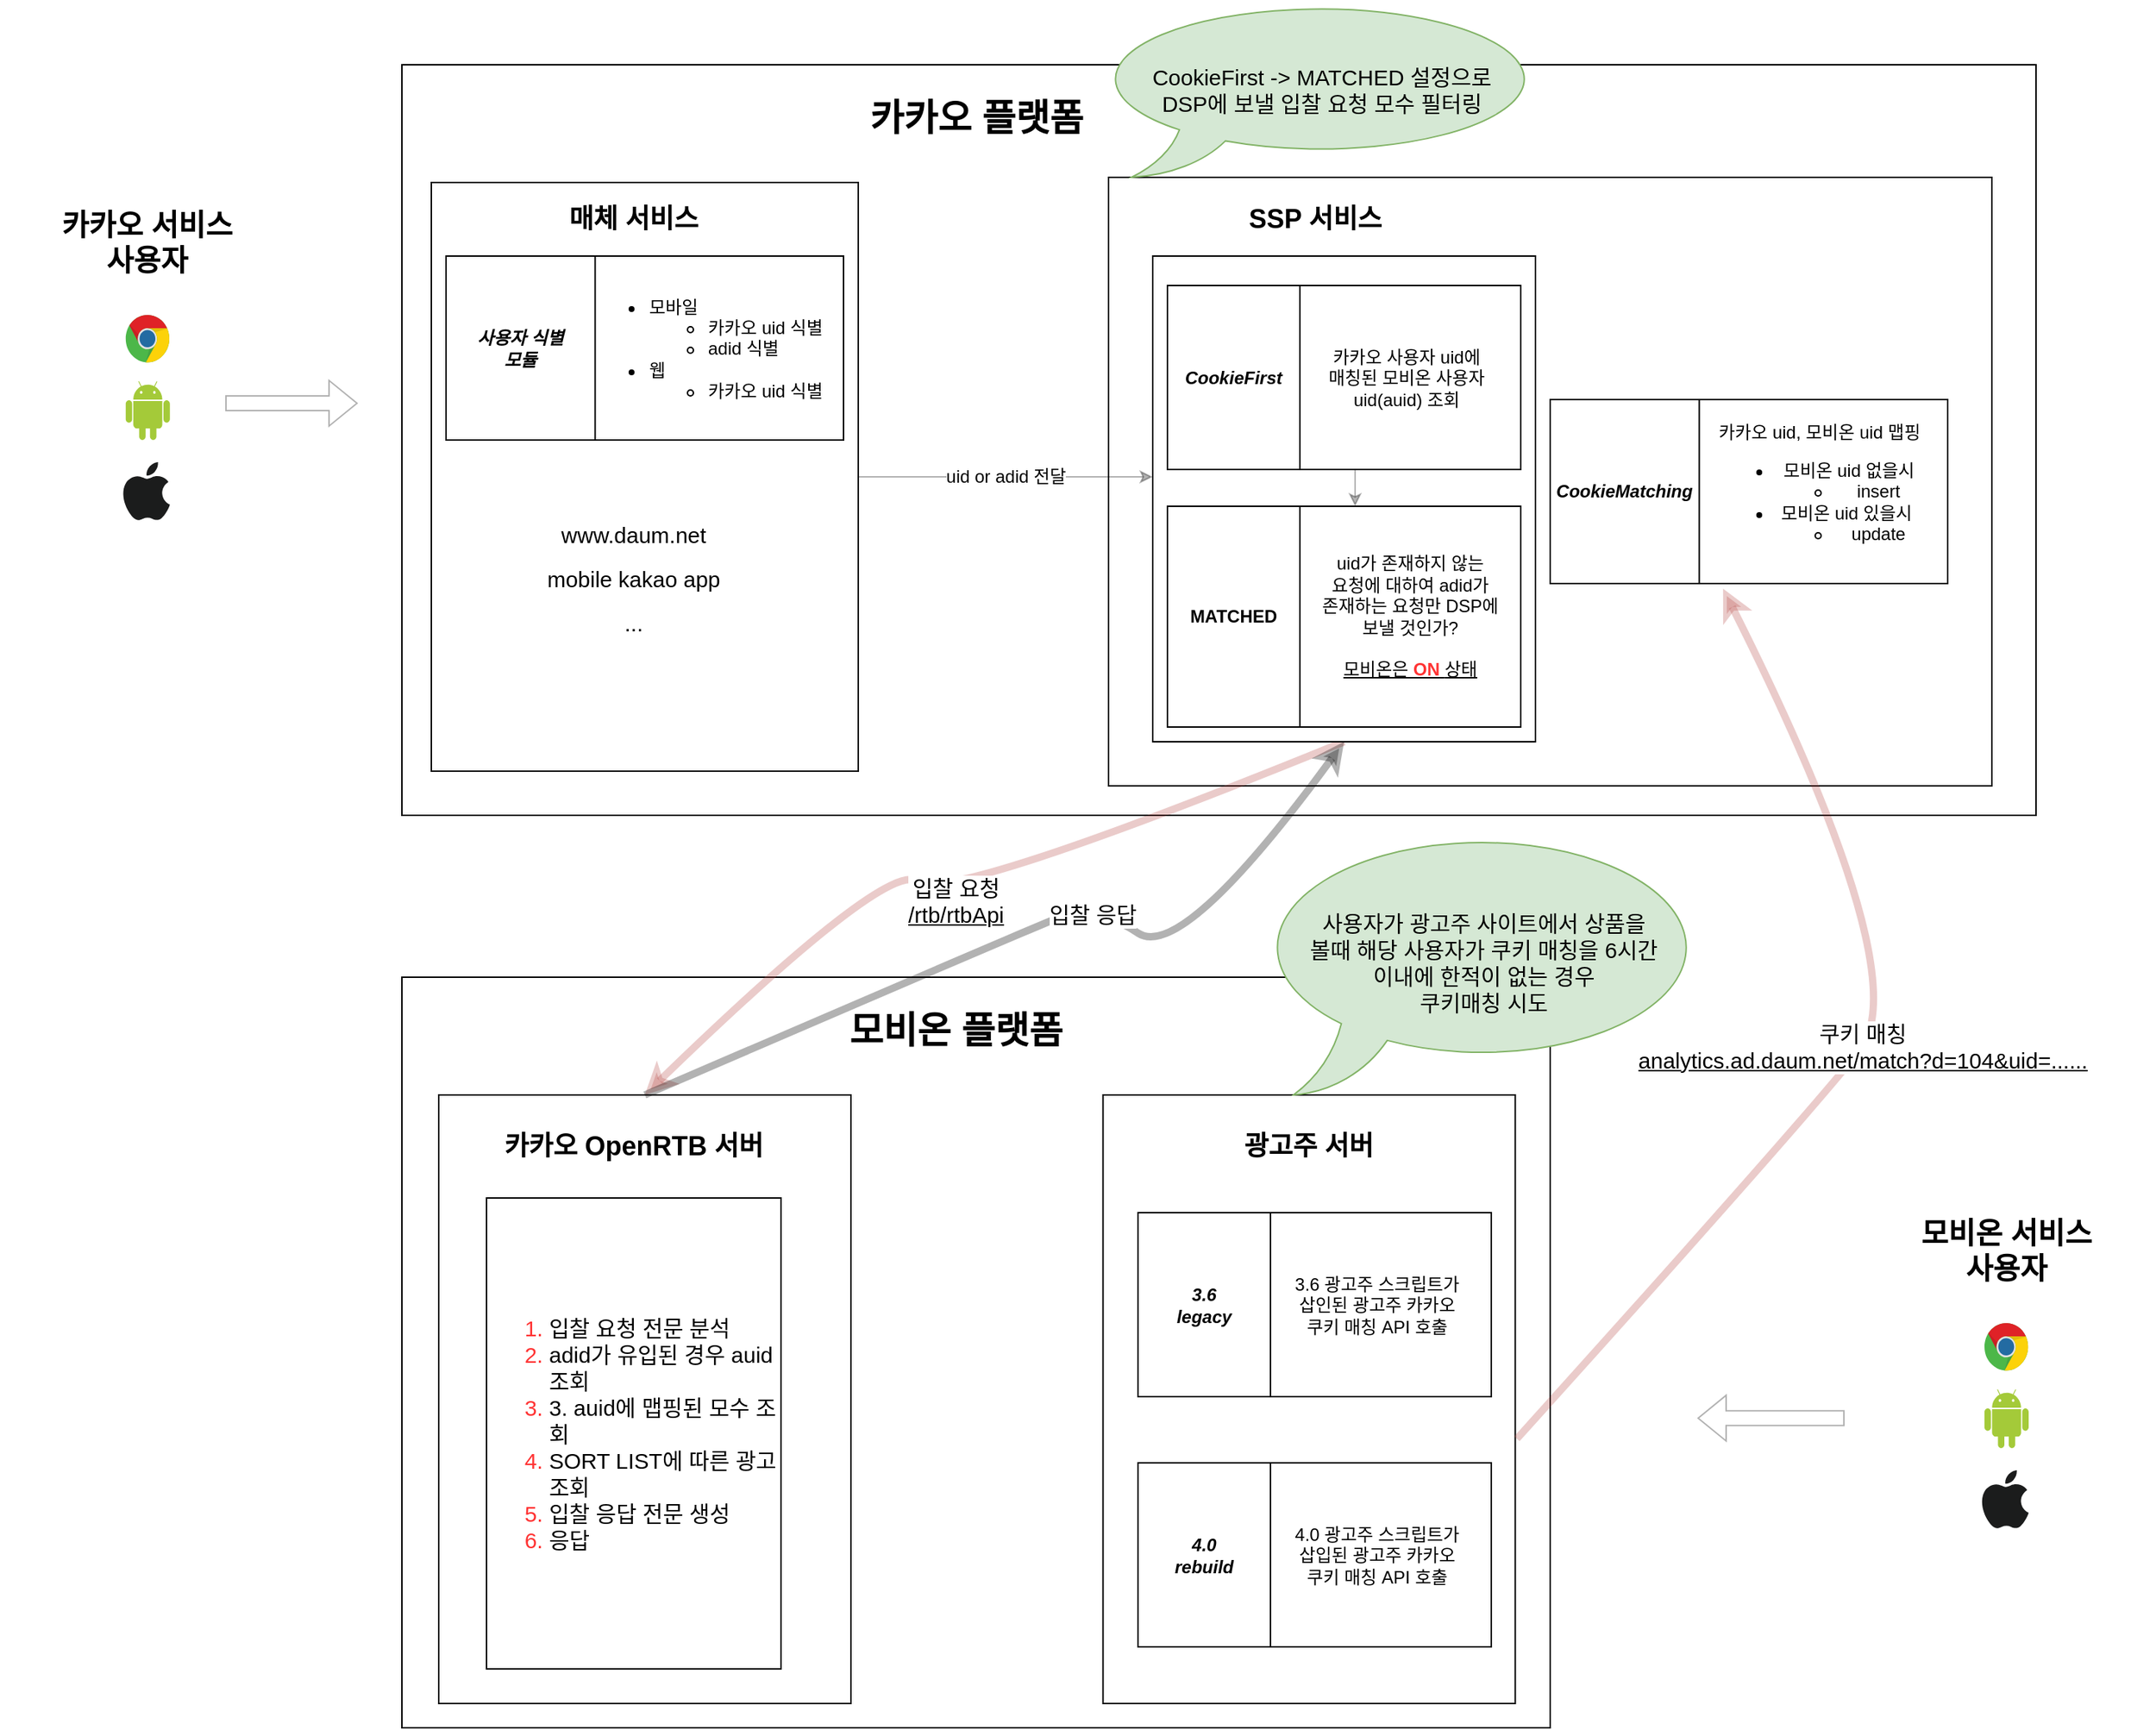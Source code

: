 <mxfile version="15.5.4" type="github">
  <diagram id="_dlns_Dd5ReVDMEz_RVe" name="Page-1">
    <mxGraphModel dx="1662" dy="839" grid="1" gridSize="10" guides="1" tooltips="1" connect="1" arrows="1" fold="1" page="1" pageScale="1" pageWidth="827" pageHeight="1169" math="0" shadow="0">
      <root>
        <mxCell id="0" />
        <mxCell id="1" parent="0" />
        <mxCell id="AgAntlIaIiCfEKC43YWO-29" value="" style="verticalLabelPosition=bottom;verticalAlign=top;html=1;shape=mxgraph.basic.rect;fillColor2=none;strokeWidth=1;size=20;indent=5;fontSize=12;" vertex="1" parent="1">
          <mxGeometry x="300" y="440" width="1110" height="510" as="geometry" />
        </mxCell>
        <mxCell id="AgAntlIaIiCfEKC43YWO-10" value="카카오 서비스&lt;br&gt;사용자" style="text;html=1;strokeColor=none;fillColor=none;align=center;verticalAlign=middle;whiteSpace=wrap;rounded=0;fontStyle=1;fontSize=20;" vertex="1" parent="1">
          <mxGeometry x="27.4" y="545" width="200" height="30" as="geometry" />
        </mxCell>
        <mxCell id="AgAntlIaIiCfEKC43YWO-13" value="" style="dashed=0;outlineConnect=0;html=1;align=center;labelPosition=center;verticalLabelPosition=bottom;verticalAlign=top;shape=mxgraph.weblogos.android;fillColor=#A4CA39;strokeColor=none" vertex="1" parent="1">
          <mxGeometry x="112.4" y="655" width="30" height="40" as="geometry" />
        </mxCell>
        <mxCell id="AgAntlIaIiCfEKC43YWO-14" value="" style="dashed=0;outlineConnect=0;html=1;align=center;labelPosition=center;verticalLabelPosition=bottom;verticalAlign=top;shape=mxgraph.weblogos.apple;fillColor=#1B1C1C;strokeColor=none" vertex="1" parent="1">
          <mxGeometry x="110" y="710" width="32.4" height="40" as="geometry" />
        </mxCell>
        <mxCell id="AgAntlIaIiCfEKC43YWO-15" value="" style="dashed=0;outlineConnect=0;html=1;align=center;labelPosition=center;verticalLabelPosition=bottom;verticalAlign=top;shape=mxgraph.weblogos.chrome" vertex="1" parent="1">
          <mxGeometry x="112.4" y="610" width="30" height="33" as="geometry" />
        </mxCell>
        <mxCell id="AgAntlIaIiCfEKC43YWO-23" value="" style="rounded=0;whiteSpace=wrap;html=1;fontSize=12;" vertex="1" parent="1">
          <mxGeometry x="320" y="520" width="290" height="400" as="geometry" />
        </mxCell>
        <mxCell id="AgAntlIaIiCfEKC43YWO-26" value="" style="shape=flexArrow;endArrow=classic;html=1;rounded=0;fontSize=12;opacity=30;" edge="1" parent="1">
          <mxGeometry width="50" height="50" relative="1" as="geometry">
            <mxPoint x="180" y="670" as="sourcePoint" />
            <mxPoint x="270" y="670" as="targetPoint" />
          </mxGeometry>
        </mxCell>
        <mxCell id="AgAntlIaIiCfEKC43YWO-28" value="" style="rounded=0;whiteSpace=wrap;html=1;fontSize=12;" vertex="1" parent="1">
          <mxGeometry x="780" y="516.5" width="600" height="413.5" as="geometry" />
        </mxCell>
        <mxCell id="AgAntlIaIiCfEKC43YWO-30" value="uid or adid 전달" style="endArrow=classic;html=1;rounded=0;fontSize=12;opacity=30;exitX=1;exitY=0.5;exitDx=0;exitDy=0;" edge="1" parent="1" source="AgAntlIaIiCfEKC43YWO-23">
          <mxGeometry width="50" height="50" relative="1" as="geometry">
            <mxPoint x="340" y="500" as="sourcePoint" />
            <mxPoint x="810" y="720" as="targetPoint" />
          </mxGeometry>
        </mxCell>
        <mxCell id="AgAntlIaIiCfEKC43YWO-33" value="SSP 서비스" style="text;html=1;strokeColor=none;fillColor=none;align=center;verticalAlign=middle;whiteSpace=wrap;rounded=0;fontSize=18;fontStyle=1" vertex="1" parent="1">
          <mxGeometry x="862.5" y="530" width="115" height="30" as="geometry" />
        </mxCell>
        <mxCell id="AgAntlIaIiCfEKC43YWO-50" value="매체 서비스" style="text;html=1;strokeColor=none;fillColor=none;align=center;verticalAlign=middle;whiteSpace=wrap;rounded=0;fontSize=18;fontStyle=1" vertex="1" parent="1">
          <mxGeometry x="400" y="530" width="115" height="30" as="geometry" />
        </mxCell>
        <mxCell id="AgAntlIaIiCfEKC43YWO-51" value="카카오 플랫폼" style="text;html=1;strokeColor=none;fillColor=none;align=center;verticalAlign=middle;whiteSpace=wrap;rounded=0;fontSize=25;fontStyle=1" vertex="1" parent="1">
          <mxGeometry x="603.75" y="460" width="172.5" height="30" as="geometry" />
        </mxCell>
        <mxCell id="AgAntlIaIiCfEKC43YWO-58" value="" style="group" vertex="1" connectable="0" parent="1">
          <mxGeometry x="330" y="570" width="270" height="125" as="geometry" />
        </mxCell>
        <mxCell id="AgAntlIaIiCfEKC43YWO-59" value="&lt;ul&gt;&lt;li&gt;모바일&lt;/li&gt;&lt;ul&gt;&lt;li&gt;카카오 uid 식별&lt;/li&gt;&lt;li&gt;adid 식별&lt;/li&gt;&lt;/ul&gt;&lt;li&gt;웹&lt;/li&gt;&lt;ul&gt;&lt;li&gt;카카오 uid 식별&lt;/li&gt;&lt;/ul&gt;&lt;/ul&gt;" style="rounded=0;whiteSpace=wrap;html=1;fontSize=12;align=left;" vertex="1" parent="AgAntlIaIiCfEKC43YWO-58">
          <mxGeometry x="95.625" width="174.375" height="125.0" as="geometry" />
        </mxCell>
        <mxCell id="AgAntlIaIiCfEKC43YWO-60" value="사용자 식별&lt;br&gt;모듈" style="rounded=0;whiteSpace=wrap;html=1;fontSize=12;fontStyle=3" vertex="1" parent="AgAntlIaIiCfEKC43YWO-58">
          <mxGeometry width="101.25" height="125.0" as="geometry" />
        </mxCell>
        <mxCell id="AgAntlIaIiCfEKC43YWO-61" value="&lt;font style=&quot;font-size: 15px&quot;&gt;www.daum.net&lt;br&gt;mobile kakao app&lt;br&gt;...&lt;br&gt;&lt;/font&gt;" style="text;html=1;strokeColor=none;fillColor=none;align=center;verticalAlign=middle;whiteSpace=wrap;rounded=0;fontSize=25;" vertex="1" parent="1">
          <mxGeometry x="385" y="770" width="145" height="30" as="geometry" />
        </mxCell>
        <mxCell id="AgAntlIaIiCfEKC43YWO-65" value="&lt;div&gt;&lt;span&gt;CookieFirst -&amp;gt; MATCHED 설정으로&lt;/span&gt;&lt;/div&gt;DSP에 보낼 입찰 요청 모수 필터링" style="whiteSpace=wrap;html=1;shape=mxgraph.basic.oval_callout;fontSize=15;align=center;fillColor=#d5e8d4;strokeColor=#82b366;" vertex="1" parent="1">
          <mxGeometry x="770" y="396.5" width="310" height="120" as="geometry" />
        </mxCell>
        <mxCell id="AgAntlIaIiCfEKC43YWO-66" value="" style="verticalLabelPosition=bottom;verticalAlign=top;html=1;shape=mxgraph.basic.rect;fillColor2=none;strokeWidth=1;size=20;indent=5;fontSize=12;" vertex="1" parent="1">
          <mxGeometry x="300" y="1060" width="780" height="510" as="geometry" />
        </mxCell>
        <mxCell id="AgAntlIaIiCfEKC43YWO-67" value="모비온 플랫폼" style="text;html=1;strokeColor=none;fillColor=none;align=center;verticalAlign=middle;whiteSpace=wrap;rounded=0;fontSize=25;fontStyle=1" vertex="1" parent="1">
          <mxGeometry x="590" y="1080" width="172.5" height="30" as="geometry" />
        </mxCell>
        <mxCell id="AgAntlIaIiCfEKC43YWO-68" value="" style="rounded=0;whiteSpace=wrap;html=1;fontSize=12;" vertex="1" parent="1">
          <mxGeometry x="325" y="1140" width="280" height="413.5" as="geometry" />
        </mxCell>
        <mxCell id="AgAntlIaIiCfEKC43YWO-69" value="카카오 OpenRTB 서버" style="text;html=1;strokeColor=none;fillColor=none;align=center;verticalAlign=middle;whiteSpace=wrap;rounded=0;fontSize=18;fontStyle=1" vertex="1" parent="1">
          <mxGeometry x="361.25" y="1160" width="192.5" height="30" as="geometry" />
        </mxCell>
        <mxCell id="AgAntlIaIiCfEKC43YWO-70" value="&lt;ol&gt;&lt;li&gt;&lt;font color=&quot;#000000&quot;&gt;입찰 요청 전문 분석&lt;/font&gt;&lt;/li&gt;&lt;li&gt;&lt;font color=&quot;#000000&quot;&gt;adid가 유입된 경우 auid 조회&lt;/font&gt;&lt;/li&gt;&lt;li&gt;&lt;font color=&quot;#000000&quot;&gt;3. auid에 맵핑된 모수 조회&lt;/font&gt;&lt;/li&gt;&lt;li&gt;&lt;font color=&quot;#000000&quot;&gt;SORT LIST에 따른 광고 조회&lt;/font&gt;&lt;/li&gt;&lt;li&gt;&lt;font color=&quot;#000000&quot;&gt;입찰 응답 전문 생성&lt;/font&gt;&lt;/li&gt;&lt;li&gt;&lt;font color=&quot;#000000&quot;&gt;응답&lt;/font&gt;&lt;/li&gt;&lt;/ol&gt;" style="rounded=0;whiteSpace=wrap;html=1;fontSize=15;fontColor=#FF3333;align=left;" vertex="1" parent="1">
          <mxGeometry x="357.5" y="1210" width="200" height="320" as="geometry" />
        </mxCell>
        <mxCell id="AgAntlIaIiCfEKC43YWO-71" value="" style="rounded=0;whiteSpace=wrap;html=1;fontSize=12;" vertex="1" parent="1">
          <mxGeometry x="776.25" y="1140" width="280" height="413.5" as="geometry" />
        </mxCell>
        <mxCell id="AgAntlIaIiCfEKC43YWO-72" value="광고주 서버" style="text;html=1;strokeColor=none;fillColor=none;align=center;verticalAlign=middle;whiteSpace=wrap;rounded=0;fontSize=18;fontStyle=1" vertex="1" parent="1">
          <mxGeometry x="836.25" y="1160" width="160" height="30" as="geometry" />
        </mxCell>
        <mxCell id="AgAntlIaIiCfEKC43YWO-73" value="" style="group" vertex="1" connectable="0" parent="1">
          <mxGeometry x="800" y="1220" width="240" height="125" as="geometry" />
        </mxCell>
        <mxCell id="AgAntlIaIiCfEKC43YWO-74" value="카카오 사용자 uid에&lt;br&gt;매칭된 모비온 사용자 uid(auid) 조회" style="rounded=0;whiteSpace=wrap;html=1;fontSize=12;" vertex="1" parent="AgAntlIaIiCfEKC43YWO-73">
          <mxGeometry x="85" width="155" height="125.0" as="geometry" />
        </mxCell>
        <mxCell id="AgAntlIaIiCfEKC43YWO-75" value="3.6&lt;br&gt;legacy" style="rounded=0;whiteSpace=wrap;html=1;fontSize=12;fontStyle=3" vertex="1" parent="AgAntlIaIiCfEKC43YWO-73">
          <mxGeometry width="90" height="125.0" as="geometry" />
        </mxCell>
        <mxCell id="AgAntlIaIiCfEKC43YWO-76" value="" style="group" vertex="1" connectable="0" parent="1">
          <mxGeometry x="800" y="1220" width="240" height="125" as="geometry" />
        </mxCell>
        <mxCell id="AgAntlIaIiCfEKC43YWO-77" value="3.6 광고주 스크립트가&lt;br&gt;삽인된 광고주 카카오&lt;br&gt;쿠키 매칭 API 호출" style="rounded=0;whiteSpace=wrap;html=1;fontSize=12;" vertex="1" parent="AgAntlIaIiCfEKC43YWO-76">
          <mxGeometry x="85" width="155" height="125.0" as="geometry" />
        </mxCell>
        <mxCell id="AgAntlIaIiCfEKC43YWO-78" value="3.6&lt;br&gt;legacy" style="rounded=0;whiteSpace=wrap;html=1;fontSize=12;fontStyle=3" vertex="1" parent="AgAntlIaIiCfEKC43YWO-76">
          <mxGeometry width="90" height="125.0" as="geometry" />
        </mxCell>
        <mxCell id="AgAntlIaIiCfEKC43YWO-79" value="" style="group" vertex="1" connectable="0" parent="1">
          <mxGeometry x="800" y="1390" width="240" height="125" as="geometry" />
        </mxCell>
        <mxCell id="AgAntlIaIiCfEKC43YWO-80" value="4.0 광고주 스크립트가&lt;br&gt;삽입된 광고주 카카오&lt;br&gt;쿠키 매칭 API 호출" style="rounded=0;whiteSpace=wrap;html=1;fontSize=12;" vertex="1" parent="AgAntlIaIiCfEKC43YWO-79">
          <mxGeometry x="85" width="155" height="125.0" as="geometry" />
        </mxCell>
        <mxCell id="AgAntlIaIiCfEKC43YWO-81" value="4.0&lt;br&gt;rebuild" style="rounded=0;whiteSpace=wrap;html=1;fontSize=12;fontStyle=3" vertex="1" parent="AgAntlIaIiCfEKC43YWO-79">
          <mxGeometry width="90" height="125.0" as="geometry" />
        </mxCell>
        <mxCell id="AgAntlIaIiCfEKC43YWO-82" value="입찰 요청&lt;br&gt;&lt;u&gt;/rtb/rtbApi&lt;/u&gt;" style="curved=1;endArrow=classic;html=1;rounded=0;fontSize=15;fontColor=#000000;opacity=30;entryX=0.5;entryY=0;entryDx=0;entryDy=0;exitX=0.5;exitY=1;exitDx=0;exitDy=0;fillColor=#f8cecc;strokeColor=#b85450;strokeWidth=5;" edge="1" parent="1" source="AgAntlIaIiCfEKC43YWO-84" target="AgAntlIaIiCfEKC43YWO-68">
          <mxGeometry width="50" height="50" relative="1" as="geometry">
            <mxPoint x="620" y="1010" as="sourcePoint" />
            <mxPoint x="670" y="960" as="targetPoint" />
            <Array as="points">
              <mxPoint x="670" y="1010" />
              <mxPoint x="630" y="980" />
            </Array>
          </mxGeometry>
        </mxCell>
        <mxCell id="AgAntlIaIiCfEKC43YWO-83" value="사용자가 광고주 사이트에서 상품을&lt;br&gt;볼때 해당 사용자가 쿠키 매칭을 6시간&lt;br&gt;이내에 한적이 없는 경우&lt;br&gt;쿠키매칭 시도&lt;div&gt;&lt;/div&gt;" style="whiteSpace=wrap;html=1;shape=mxgraph.basic.oval_callout;fontSize=15;align=center;fillColor=#d5e8d4;strokeColor=#82b366;" vertex="1" parent="1">
          <mxGeometry x="880" y="960" width="310" height="180" as="geometry" />
        </mxCell>
        <mxCell id="AgAntlIaIiCfEKC43YWO-86" value="" style="group" vertex="1" connectable="0" parent="1">
          <mxGeometry x="810" y="570" width="260" height="330" as="geometry" />
        </mxCell>
        <mxCell id="AgAntlIaIiCfEKC43YWO-84" value="" style="rounded=0;whiteSpace=wrap;html=1;fontSize=15;fontColor=#000000;align=left;" vertex="1" parent="AgAntlIaIiCfEKC43YWO-86">
          <mxGeometry width="260" height="330" as="geometry" />
        </mxCell>
        <mxCell id="AgAntlIaIiCfEKC43YWO-49" value="" style="endArrow=classic;html=1;rounded=0;fontSize=12;opacity=30;exitX=0.274;exitY=1;exitDx=0;exitDy=0;entryX=0.25;entryY=0;entryDx=0;entryDy=0;exitPerimeter=0;" edge="1" parent="AgAntlIaIiCfEKC43YWO-86" source="AgAntlIaIiCfEKC43YWO-32">
          <mxGeometry width="50" height="50" relative="1" as="geometry">
            <mxPoint x="240" y="253" as="sourcePoint" />
            <mxPoint x="137.5" y="170" as="targetPoint" />
          </mxGeometry>
        </mxCell>
        <mxCell id="AgAntlIaIiCfEKC43YWO-44" value="" style="group" vertex="1" connectable="0" parent="AgAntlIaIiCfEKC43YWO-86">
          <mxGeometry x="10" y="20" width="240" height="125" as="geometry" />
        </mxCell>
        <mxCell id="AgAntlIaIiCfEKC43YWO-32" value="카카오 사용자 uid에&lt;br&gt;매칭된 모비온 사용자 uid(auid) 조회" style="rounded=0;whiteSpace=wrap;html=1;fontSize=12;" vertex="1" parent="AgAntlIaIiCfEKC43YWO-44">
          <mxGeometry x="85" width="155" height="125.0" as="geometry" />
        </mxCell>
        <mxCell id="AgAntlIaIiCfEKC43YWO-43" value="CookieFirst" style="rounded=0;whiteSpace=wrap;html=1;fontSize=12;fontStyle=3" vertex="1" parent="AgAntlIaIiCfEKC43YWO-44">
          <mxGeometry width="90" height="125.0" as="geometry" />
        </mxCell>
        <mxCell id="AgAntlIaIiCfEKC43YWO-46" value="" style="group" vertex="1" connectable="0" parent="AgAntlIaIiCfEKC43YWO-86">
          <mxGeometry x="10" y="170" width="240" height="150" as="geometry" />
        </mxCell>
        <mxCell id="AgAntlIaIiCfEKC43YWO-35" value="uid가 존재하지 않는 &lt;br&gt;요청에 대하여 adid가 &lt;br&gt;존재하는 요청만 DSP에&lt;br&gt;보낼 것인가?&lt;br&gt;&lt;br&gt;&lt;u&gt;모비온은 &lt;b&gt;&lt;font color=&quot;#ff3333&quot;&gt;ON&lt;/font&gt; &lt;/b&gt;상태&lt;/u&gt;" style="rounded=0;whiteSpace=wrap;html=1;fontSize=12;" vertex="1" parent="AgAntlIaIiCfEKC43YWO-46">
          <mxGeometry x="90" width="150" height="150" as="geometry" />
        </mxCell>
        <mxCell id="AgAntlIaIiCfEKC43YWO-45" value="MATCHED" style="rounded=0;whiteSpace=wrap;html=1;fontSize=12;fontStyle=1" vertex="1" parent="AgAntlIaIiCfEKC43YWO-46">
          <mxGeometry width="90" height="150" as="geometry" />
        </mxCell>
        <mxCell id="AgAntlIaIiCfEKC43YWO-87" value="" style="group" vertex="1" connectable="0" parent="1">
          <mxGeometry x="330" y="570" width="270" height="125" as="geometry" />
        </mxCell>
        <mxCell id="AgAntlIaIiCfEKC43YWO-88" value="&lt;ul&gt;&lt;li&gt;모바일&lt;/li&gt;&lt;ul&gt;&lt;li&gt;카카오 uid 식별&lt;/li&gt;&lt;li&gt;adid 식별&lt;/li&gt;&lt;/ul&gt;&lt;li&gt;웹&lt;/li&gt;&lt;ul&gt;&lt;li&gt;카카오 uid 식별&lt;/li&gt;&lt;/ul&gt;&lt;/ul&gt;" style="rounded=0;whiteSpace=wrap;html=1;fontSize=12;align=left;" vertex="1" parent="AgAntlIaIiCfEKC43YWO-87">
          <mxGeometry x="95.625" width="174.375" height="125.0" as="geometry" />
        </mxCell>
        <mxCell id="AgAntlIaIiCfEKC43YWO-89" value="사용자 식별&lt;br&gt;모듈" style="rounded=0;whiteSpace=wrap;html=1;fontSize=12;fontStyle=3" vertex="1" parent="AgAntlIaIiCfEKC43YWO-87">
          <mxGeometry width="101.25" height="125.0" as="geometry" />
        </mxCell>
        <mxCell id="AgAntlIaIiCfEKC43YWO-91" value="입찰 응답" style="curved=1;endArrow=classic;html=1;rounded=0;fontSize=15;fontColor=#000000;strokeWidth=5;opacity=30;entryX=0.5;entryY=1;entryDx=0;entryDy=0;exitX=0.5;exitY=0;exitDx=0;exitDy=0;" edge="1" parent="1" source="AgAntlIaIiCfEKC43YWO-68" target="AgAntlIaIiCfEKC43YWO-84">
          <mxGeometry x="0.114" y="-6" width="50" height="50" relative="1" as="geometry">
            <mxPoint x="750" y="1110" as="sourcePoint" />
            <mxPoint x="800" y="1060" as="targetPoint" />
            <Array as="points">
              <mxPoint x="720" y="1030" />
              <mxPoint x="770" y="1010" />
              <mxPoint x="830" y="1050" />
            </Array>
            <mxPoint as="offset" />
          </mxGeometry>
        </mxCell>
        <mxCell id="AgAntlIaIiCfEKC43YWO-95" value="쿠키 매칭&lt;br&gt;&lt;u&gt;analytics.ad.daum.net/match?d=104&amp;amp;uid=......&lt;/u&gt;" style="curved=1;endArrow=classic;html=1;rounded=0;fontSize=15;fontColor=#000000;opacity=30;entryX=0.125;entryY=1.028;entryDx=0;entryDy=0;exitX=1.004;exitY=0.565;exitDx=0;exitDy=0;fillColor=#f8cecc;strokeColor=#b85450;strokeWidth=5;entryPerimeter=0;exitPerimeter=0;" edge="1" parent="1" source="AgAntlIaIiCfEKC43YWO-71" target="AgAntlIaIiCfEKC43YWO-93">
          <mxGeometry width="50" height="50" relative="1" as="geometry">
            <mxPoint x="1531.25" y="980" as="sourcePoint" />
            <mxPoint x="1056.25" y="1220.0" as="targetPoint" />
            <Array as="points">
              <mxPoint x="1250" y="1160" />
              <mxPoint x="1330" y="1060" />
            </Array>
          </mxGeometry>
        </mxCell>
        <mxCell id="AgAntlIaIiCfEKC43YWO-96" value="" style="group" vertex="1" connectable="0" parent="1">
          <mxGeometry x="1080" y="667.5" width="270" height="125" as="geometry" />
        </mxCell>
        <mxCell id="AgAntlIaIiCfEKC43YWO-93" value="&lt;div&gt;카카오 uid, 모비온 uid 맵핑&lt;/div&gt;&lt;div&gt;&lt;ul&gt;&lt;li&gt;모비온 uid 없을시&lt;/li&gt;&lt;ul&gt;&lt;li&gt;insert&lt;/li&gt;&lt;/ul&gt;&lt;li&gt;모비온 uid 있을시&amp;nbsp;&lt;/li&gt;&lt;ul&gt;&lt;li&gt;update&lt;/li&gt;&lt;/ul&gt;&lt;/ul&gt;&lt;/div&gt;" style="rounded=0;whiteSpace=wrap;html=1;fontSize=12;align=center;" vertex="1" parent="AgAntlIaIiCfEKC43YWO-96">
          <mxGeometry x="95.625" width="174.375" height="125.0" as="geometry" />
        </mxCell>
        <mxCell id="AgAntlIaIiCfEKC43YWO-94" value="CookieMatching" style="rounded=0;whiteSpace=wrap;html=1;fontSize=12;fontStyle=3" vertex="1" parent="AgAntlIaIiCfEKC43YWO-96">
          <mxGeometry width="101.25" height="125.0" as="geometry" />
        </mxCell>
        <mxCell id="AgAntlIaIiCfEKC43YWO-97" value="모비온 서비스&lt;br&gt;사용자" style="text;html=1;strokeColor=none;fillColor=none;align=center;verticalAlign=middle;whiteSpace=wrap;rounded=0;fontStyle=1;fontSize=20;" vertex="1" parent="1">
          <mxGeometry x="1290" y="1230" width="200" height="30" as="geometry" />
        </mxCell>
        <mxCell id="AgAntlIaIiCfEKC43YWO-98" value="" style="dashed=0;outlineConnect=0;html=1;align=center;labelPosition=center;verticalLabelPosition=bottom;verticalAlign=top;shape=mxgraph.weblogos.android;fillColor=#A4CA39;strokeColor=none" vertex="1" parent="1">
          <mxGeometry x="1375" y="1340" width="30" height="40" as="geometry" />
        </mxCell>
        <mxCell id="AgAntlIaIiCfEKC43YWO-99" value="" style="dashed=0;outlineConnect=0;html=1;align=center;labelPosition=center;verticalLabelPosition=bottom;verticalAlign=top;shape=mxgraph.weblogos.apple;fillColor=#1B1C1C;strokeColor=none" vertex="1" parent="1">
          <mxGeometry x="1372.6" y="1395" width="32.4" height="40" as="geometry" />
        </mxCell>
        <mxCell id="AgAntlIaIiCfEKC43YWO-100" value="" style="dashed=0;outlineConnect=0;html=1;align=center;labelPosition=center;verticalLabelPosition=bottom;verticalAlign=top;shape=mxgraph.weblogos.chrome" vertex="1" parent="1">
          <mxGeometry x="1375" y="1295" width="30" height="33" as="geometry" />
        </mxCell>
        <mxCell id="AgAntlIaIiCfEKC43YWO-101" value="" style="shape=flexArrow;endArrow=classic;html=1;rounded=0;fontSize=12;opacity=30;" edge="1" parent="1">
          <mxGeometry width="50" height="50" relative="1" as="geometry">
            <mxPoint x="1280" y="1359.58" as="sourcePoint" />
            <mxPoint x="1180" y="1359.58" as="targetPoint" />
          </mxGeometry>
        </mxCell>
      </root>
    </mxGraphModel>
  </diagram>
</mxfile>
